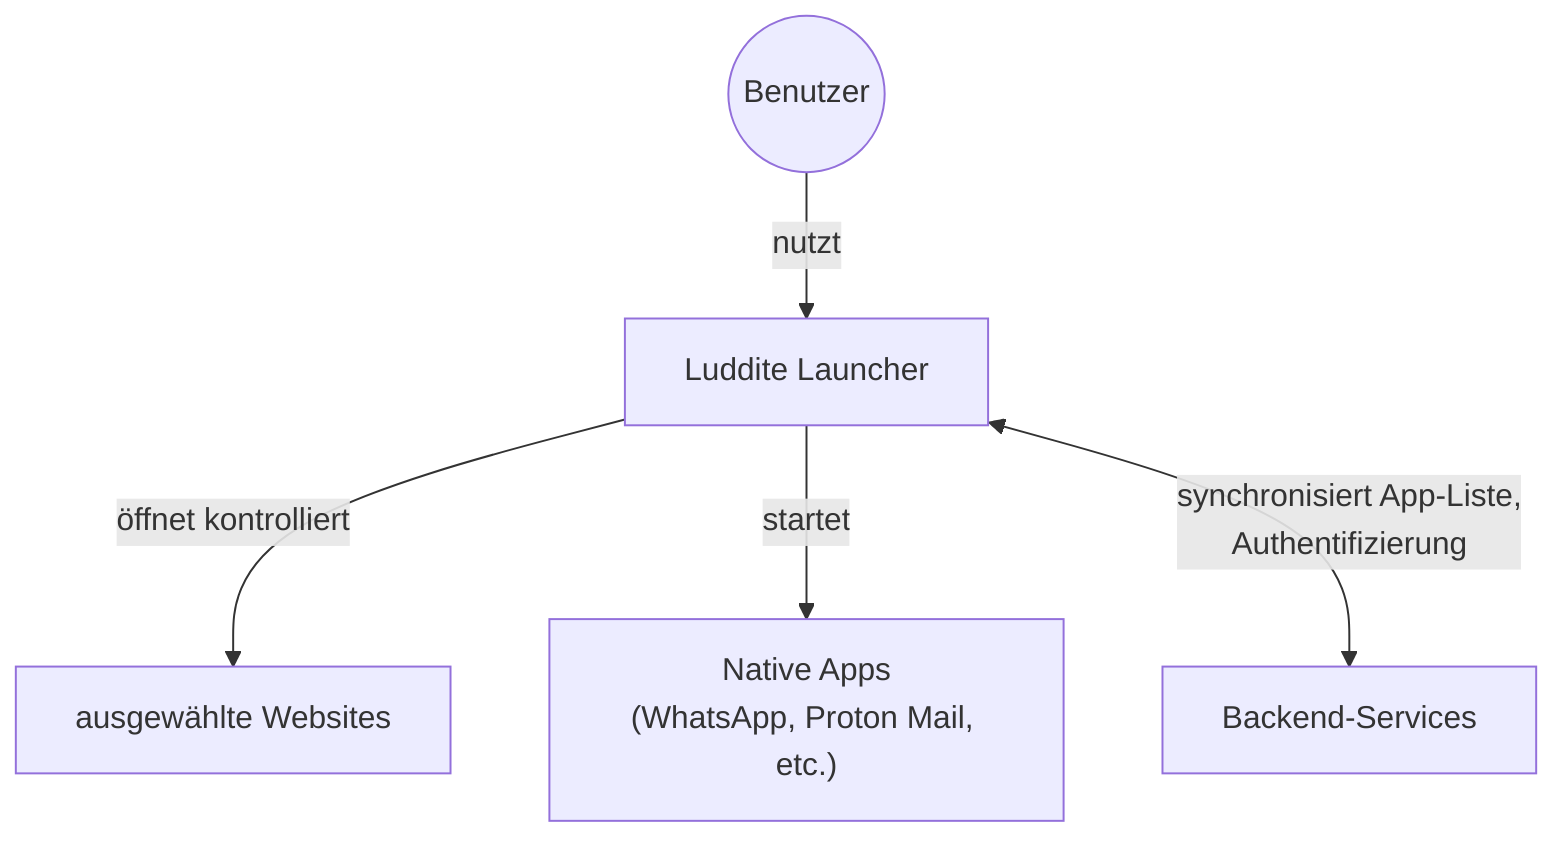 graph TB
    User(("Benutzer"))
    Launcher["Luddite Launcher"]
    WebApps["ausgewählte Websites"]
    NativeApps["Native Apps<br/>(WhatsApp, Proton Mail, etc.)"]
    Backend["Backend-Services"]

    User -->|nutzt| Launcher
    Launcher -->|öffnet kontrolliert| WebApps
    Launcher -->|startet| NativeApps
    Launcher <-->|synchronisiert App-Liste,<br/>Authentifizierung| Backend
